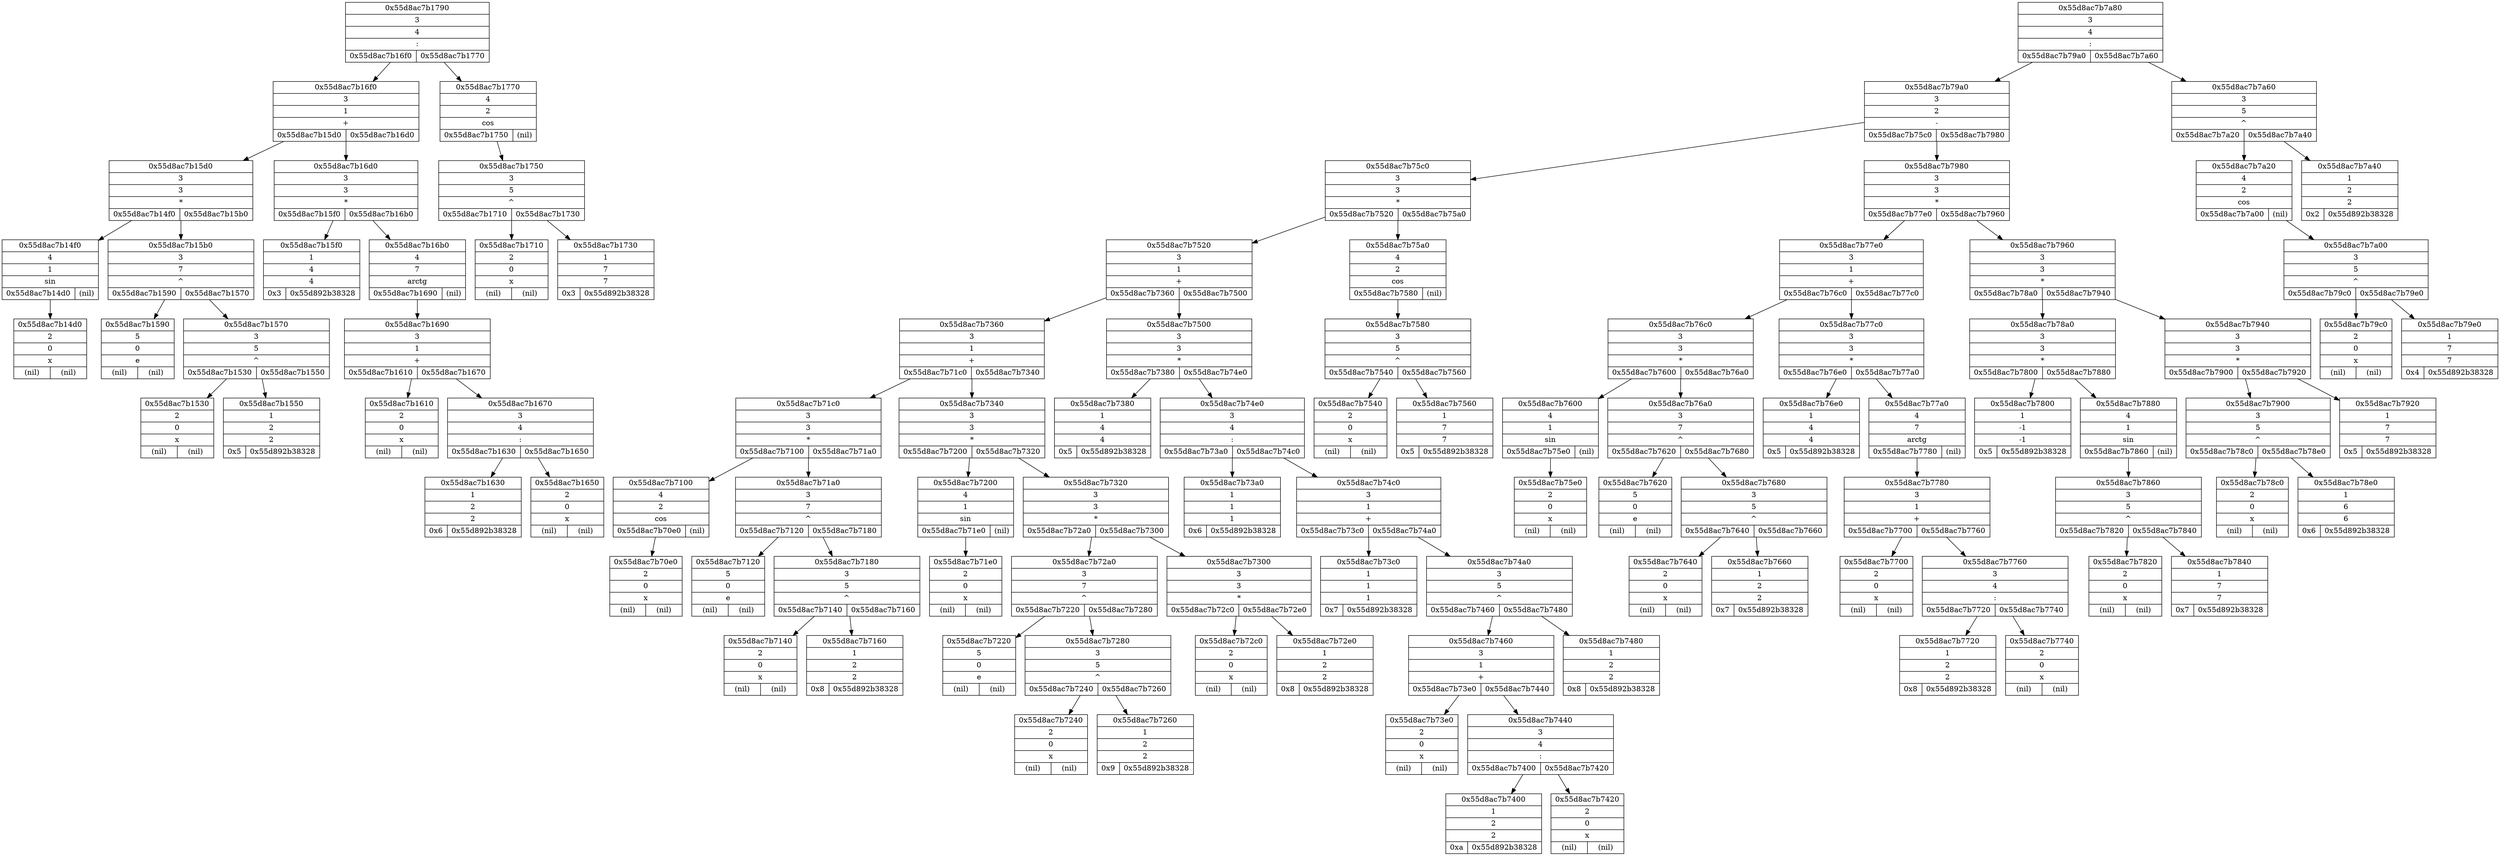 digraph G{
rankdir=HR;
node0x55d8ac7b1790 [shape=record, label = " {0x55d8ac7b1790 | 3 | 4 |  :|{0x55d8ac7b16f0 | 0x55d8ac7b1770}}", rang = 0]
node0x55d8ac7b16f0 [shape=record, label = " {0x55d8ac7b16f0 | 3 | 1 |  +|{0x55d8ac7b15d0 | 0x55d8ac7b16d0}}", rang = 1]
node0x55d8ac7b15d0 [shape=record, label = " {0x55d8ac7b15d0 | 3 | 3 |  *|{0x55d8ac7b14f0 | 0x55d8ac7b15b0}}", rang = 2]
node0x55d8ac7b14f0 [shape=record, label = " {0x55d8ac7b14f0 | 4 | 1 | sin|{0x55d8ac7b14d0 | (nil)}}", rang = 3]
node0x55d8ac7b14d0 [shape=record, label = " {0x55d8ac7b14d0 | 2 | 0 |  x|{(nil) | (nil)}}", rang = 4]
node0x55d8ac7b15b0 [shape=record, label = " {0x55d8ac7b15b0 | 3 | 7 |  ^|{0x55d8ac7b1590 | 0x55d8ac7b1570}}", rang = 3]
node0x55d8ac7b1590 [shape=record, label = " {0x55d8ac7b1590 | 5 | 0 |  e|{(nil) | (nil)}}", rang = 4]
node0x55d8ac7b1570 [shape=record, label = " {0x55d8ac7b1570 | 3 | 5 |  ^|{0x55d8ac7b1530 | 0x55d8ac7b1550}}", rang = 4]
node0x55d8ac7b1530 [shape=record, label = " {0x55d8ac7b1530 | 2 | 0 |  x|{(nil) | (nil)}}", rang = 5]
node0x55d8ac7b1550 [shape=record, label = " {0x55d8ac7b1550 | 1 | 2 |  2|{0x5 | 0x55d892b38328}}", rang = -1401193824]
node0x55d8ac7b16d0 [shape=record, label = " {0x55d8ac7b16d0 | 3 | 3 |  *|{0x55d8ac7b15f0 | 0x55d8ac7b16b0}}", rang = 2]
node0x55d8ac7b15f0 [shape=record, label = " {0x55d8ac7b15f0 | 1 | 4 |  4|{0x3 | 0x55d892b38328}}", rang = -1401193824]
node0x55d8ac7b16b0 [shape=record, label = " {0x55d8ac7b16b0 | 4 | 7 | arctg|{0x55d8ac7b1690 | (nil)}}", rang = 3]
node0x55d8ac7b1690 [shape=record, label = " {0x55d8ac7b1690 | 3 | 1 |  +|{0x55d8ac7b1610 | 0x55d8ac7b1670}}", rang = 4]
node0x55d8ac7b1610 [shape=record, label = " {0x55d8ac7b1610 | 2 | 0 |  x|{(nil) | (nil)}}", rang = 5]
node0x55d8ac7b1670 [shape=record, label = " {0x55d8ac7b1670 | 3 | 4 |  :|{0x55d8ac7b1630 | 0x55d8ac7b1650}}", rang = 5]
node0x55d8ac7b1630 [shape=record, label = " {0x55d8ac7b1630 | 1 | 2 |  2|{0x6 | 0x55d892b38328}}", rang = -1401193824]
node0x55d8ac7b1650 [shape=record, label = " {0x55d8ac7b1650 | 2 | 0 |  x|{(nil) | (nil)}}", rang = 6]
node0x55d8ac7b1770 [shape=record, label = " {0x55d8ac7b1770 | 4 | 2 | cos|{0x55d8ac7b1750 | (nil)}}", rang = 1]
node0x55d8ac7b1750 [shape=record, label = " {0x55d8ac7b1750 | 3 | 5 |  ^|{0x55d8ac7b1710 | 0x55d8ac7b1730}}", rang = 2]
node0x55d8ac7b1710 [shape=record, label = " {0x55d8ac7b1710 | 2 | 0 |  x|{(nil) | (nil)}}", rang = 3]
node0x55d8ac7b1730 [shape=record, label = " {0x55d8ac7b1730 | 1 | 7 |  7|{0x3 | 0x55d892b38328}}", rang = -1401193824]
node0x55d8ac7b7a80 [shape=record, label = " {0x55d8ac7b7a80 | 3 | 4 |  :|{0x55d8ac7b79a0 | 0x55d8ac7b7a60}}", rang = 0]
node0x55d8ac7b79a0 [shape=record, label = " {0x55d8ac7b79a0 | 3 | 2 |  -|{0x55d8ac7b75c0 | 0x55d8ac7b7980}}", rang = 1]
node0x55d8ac7b75c0 [shape=record, label = " {0x55d8ac7b75c0 | 3 | 3 |  *|{0x55d8ac7b7520 | 0x55d8ac7b75a0}}", rang = 2]
node0x55d8ac7b7520 [shape=record, label = " {0x55d8ac7b7520 | 3 | 1 |  +|{0x55d8ac7b7360 | 0x55d8ac7b7500}}", rang = 3]
node0x55d8ac7b7360 [shape=record, label = " {0x55d8ac7b7360 | 3 | 1 |  +|{0x55d8ac7b71c0 | 0x55d8ac7b7340}}", rang = 4]
node0x55d8ac7b71c0 [shape=record, label = " {0x55d8ac7b71c0 | 3 | 3 |  *|{0x55d8ac7b7100 | 0x55d8ac7b71a0}}", rang = 5]
node0x55d8ac7b7100 [shape=record, label = " {0x55d8ac7b7100 | 4 | 2 | cos|{0x55d8ac7b70e0 | (nil)}}", rang = 6]
node0x55d8ac7b70e0 [shape=record, label = " {0x55d8ac7b70e0 | 2 | 0 |  x|{(nil) | (nil)}}", rang = 7]
node0x55d8ac7b71a0 [shape=record, label = " {0x55d8ac7b71a0 | 3 | 7 |  ^|{0x55d8ac7b7120 | 0x55d8ac7b7180}}", rang = 6]
node0x55d8ac7b7120 [shape=record, label = " {0x55d8ac7b7120 | 5 | 0 |  e|{(nil) | (nil)}}", rang = 7]
node0x55d8ac7b7180 [shape=record, label = " {0x55d8ac7b7180 | 3 | 5 |  ^|{0x55d8ac7b7140 | 0x55d8ac7b7160}}", rang = 7]
node0x55d8ac7b7140 [shape=record, label = " {0x55d8ac7b7140 | 2 | 0 |  x|{(nil) | (nil)}}", rang = 8]
node0x55d8ac7b7160 [shape=record, label = " {0x55d8ac7b7160 | 1 | 2 |  2|{0x8 | 0x55d892b38328}}", rang = -1401193824]
node0x55d8ac7b7340 [shape=record, label = " {0x55d8ac7b7340 | 3 | 3 |  *|{0x55d8ac7b7200 | 0x55d8ac7b7320}}", rang = 5]
node0x55d8ac7b7200 [shape=record, label = " {0x55d8ac7b7200 | 4 | 1 | sin|{0x55d8ac7b71e0 | (nil)}}", rang = 6]
node0x55d8ac7b71e0 [shape=record, label = " {0x55d8ac7b71e0 | 2 | 0 |  x|{(nil) | (nil)}}", rang = 7]
node0x55d8ac7b7320 [shape=record, label = " {0x55d8ac7b7320 | 3 | 3 |  *|{0x55d8ac7b72a0 | 0x55d8ac7b7300}}", rang = 6]
node0x55d8ac7b72a0 [shape=record, label = " {0x55d8ac7b72a0 | 3 | 7 |  ^|{0x55d8ac7b7220 | 0x55d8ac7b7280}}", rang = 7]
node0x55d8ac7b7220 [shape=record, label = " {0x55d8ac7b7220 | 5 | 0 |  e|{(nil) | (nil)}}", rang = 8]
node0x55d8ac7b7280 [shape=record, label = " {0x55d8ac7b7280 | 3 | 5 |  ^|{0x55d8ac7b7240 | 0x55d8ac7b7260}}", rang = 8]
node0x55d8ac7b7240 [shape=record, label = " {0x55d8ac7b7240 | 2 | 0 |  x|{(nil) | (nil)}}", rang = 9]
node0x55d8ac7b7260 [shape=record, label = " {0x55d8ac7b7260 | 1 | 2 |  2|{0x9 | 0x55d892b38328}}", rang = -1401193824]
node0x55d8ac7b7300 [shape=record, label = " {0x55d8ac7b7300 | 3 | 3 |  *|{0x55d8ac7b72c0 | 0x55d8ac7b72e0}}", rang = 7]
node0x55d8ac7b72c0 [shape=record, label = " {0x55d8ac7b72c0 | 2 | 0 |  x|{(nil) | (nil)}}", rang = 8]
node0x55d8ac7b72e0 [shape=record, label = " {0x55d8ac7b72e0 | 1 | 2 |  2|{0x8 | 0x55d892b38328}}", rang = -1401193824]
node0x55d8ac7b7500 [shape=record, label = " {0x55d8ac7b7500 | 3 | 3 |  *|{0x55d8ac7b7380 | 0x55d8ac7b74e0}}", rang = 4]
node0x55d8ac7b7380 [shape=record, label = " {0x55d8ac7b7380 | 1 | 4 |  4|{0x5 | 0x55d892b38328}}", rang = -1401193824]
node0x55d8ac7b74e0 [shape=record, label = " {0x55d8ac7b74e0 | 3 | 4 |  :|{0x55d8ac7b73a0 | 0x55d8ac7b74c0}}", rang = 5]
node0x55d8ac7b73a0 [shape=record, label = " {0x55d8ac7b73a0 | 1 | 1 |  1|{0x6 | 0x55d892b38328}}", rang = -1401193824]
node0x55d8ac7b74c0 [shape=record, label = " {0x55d8ac7b74c0 | 3 | 1 |  +|{0x55d8ac7b73c0 | 0x55d8ac7b74a0}}", rang = 6]
node0x55d8ac7b73c0 [shape=record, label = " {0x55d8ac7b73c0 | 1 | 1 |  1|{0x7 | 0x55d892b38328}}", rang = -1401193824]
node0x55d8ac7b74a0 [shape=record, label = " {0x55d8ac7b74a0 | 3 | 5 |  ^|{0x55d8ac7b7460 | 0x55d8ac7b7480}}", rang = 7]
node0x55d8ac7b7460 [shape=record, label = " {0x55d8ac7b7460 | 3 | 1 |  +|{0x55d8ac7b73e0 | 0x55d8ac7b7440}}", rang = 8]
node0x55d8ac7b73e0 [shape=record, label = " {0x55d8ac7b73e0 | 2 | 0 |  x|{(nil) | (nil)}}", rang = 9]
node0x55d8ac7b7440 [shape=record, label = " {0x55d8ac7b7440 | 3 | 4 |  :|{0x55d8ac7b7400 | 0x55d8ac7b7420}}", rang = 9]
node0x55d8ac7b7400 [shape=record, label = " {0x55d8ac7b7400 | 1 | 2 |  2|{0xa | 0x55d892b38328}}", rang = -1401193824]
node0x55d8ac7b7420 [shape=record, label = " {0x55d8ac7b7420 | 2 | 0 |  x|{(nil) | (nil)}}", rang = 10]
node0x55d8ac7b7480 [shape=record, label = " {0x55d8ac7b7480 | 1 | 2 |  2|{0x8 | 0x55d892b38328}}", rang = -1401193824]
node0x55d8ac7b75a0 [shape=record, label = " {0x55d8ac7b75a0 | 4 | 2 | cos|{0x55d8ac7b7580 | (nil)}}", rang = 3]
node0x55d8ac7b7580 [shape=record, label = " {0x55d8ac7b7580 | 3 | 5 |  ^|{0x55d8ac7b7540 | 0x55d8ac7b7560}}", rang = 4]
node0x55d8ac7b7540 [shape=record, label = " {0x55d8ac7b7540 | 2 | 0 |  x|{(nil) | (nil)}}", rang = 5]
node0x55d8ac7b7560 [shape=record, label = " {0x55d8ac7b7560 | 1 | 7 |  7|{0x5 | 0x55d892b38328}}", rang = -1401193824]
node0x55d8ac7b7980 [shape=record, label = " {0x55d8ac7b7980 | 3 | 3 |  *|{0x55d8ac7b77e0 | 0x55d8ac7b7960}}", rang = 2]
node0x55d8ac7b77e0 [shape=record, label = " {0x55d8ac7b77e0 | 3 | 1 |  +|{0x55d8ac7b76c0 | 0x55d8ac7b77c0}}", rang = 3]
node0x55d8ac7b76c0 [shape=record, label = " {0x55d8ac7b76c0 | 3 | 3 |  *|{0x55d8ac7b7600 | 0x55d8ac7b76a0}}", rang = 4]
node0x55d8ac7b7600 [shape=record, label = " {0x55d8ac7b7600 | 4 | 1 | sin|{0x55d8ac7b75e0 | (nil)}}", rang = 5]
node0x55d8ac7b75e0 [shape=record, label = " {0x55d8ac7b75e0 | 2 | 0 |  x|{(nil) | (nil)}}", rang = 6]
node0x55d8ac7b76a0 [shape=record, label = " {0x55d8ac7b76a0 | 3 | 7 |  ^|{0x55d8ac7b7620 | 0x55d8ac7b7680}}", rang = 5]
node0x55d8ac7b7620 [shape=record, label = " {0x55d8ac7b7620 | 5 | 0 |  e|{(nil) | (nil)}}", rang = 6]
node0x55d8ac7b7680 [shape=record, label = " {0x55d8ac7b7680 | 3 | 5 |  ^|{0x55d8ac7b7640 | 0x55d8ac7b7660}}", rang = 6]
node0x55d8ac7b7640 [shape=record, label = " {0x55d8ac7b7640 | 2 | 0 |  x|{(nil) | (nil)}}", rang = 7]
node0x55d8ac7b7660 [shape=record, label = " {0x55d8ac7b7660 | 1 | 2 |  2|{0x7 | 0x55d892b38328}}", rang = -1401193824]
node0x55d8ac7b77c0 [shape=record, label = " {0x55d8ac7b77c0 | 3 | 3 |  *|{0x55d8ac7b76e0 | 0x55d8ac7b77a0}}", rang = 4]
node0x55d8ac7b76e0 [shape=record, label = " {0x55d8ac7b76e0 | 1 | 4 |  4|{0x5 | 0x55d892b38328}}", rang = -1401193824]
node0x55d8ac7b77a0 [shape=record, label = " {0x55d8ac7b77a0 | 4 | 7 | arctg|{0x55d8ac7b7780 | (nil)}}", rang = 5]
node0x55d8ac7b7780 [shape=record, label = " {0x55d8ac7b7780 | 3 | 1 |  +|{0x55d8ac7b7700 | 0x55d8ac7b7760}}", rang = 6]
node0x55d8ac7b7700 [shape=record, label = " {0x55d8ac7b7700 | 2 | 0 |  x|{(nil) | (nil)}}", rang = 7]
node0x55d8ac7b7760 [shape=record, label = " {0x55d8ac7b7760 | 3 | 4 |  :|{0x55d8ac7b7720 | 0x55d8ac7b7740}}", rang = 7]
node0x55d8ac7b7720 [shape=record, label = " {0x55d8ac7b7720 | 1 | 2 |  2|{0x8 | 0x55d892b38328}}", rang = -1401193824]
node0x55d8ac7b7740 [shape=record, label = " {0x55d8ac7b7740 | 2 | 0 |  x|{(nil) | (nil)}}", rang = 8]
node0x55d8ac7b7960 [shape=record, label = " {0x55d8ac7b7960 | 3 | 3 |  *|{0x55d8ac7b78a0 | 0x55d8ac7b7940}}", rang = 3]
node0x55d8ac7b78a0 [shape=record, label = " {0x55d8ac7b78a0 | 3 | 3 |  *|{0x55d8ac7b7800 | 0x55d8ac7b7880}}", rang = 4]
node0x55d8ac7b7800 [shape=record, label = " {0x55d8ac7b7800 | 1 | -1 |  -1|{0x5 | 0x55d892b38328}}", rang = -1401193824]
node0x55d8ac7b7880 [shape=record, label = " {0x55d8ac7b7880 | 4 | 1 | sin|{0x55d8ac7b7860 | (nil)}}", rang = 5]
node0x55d8ac7b7860 [shape=record, label = " {0x55d8ac7b7860 | 3 | 5 |  ^|{0x55d8ac7b7820 | 0x55d8ac7b7840}}", rang = 6]
node0x55d8ac7b7820 [shape=record, label = " {0x55d8ac7b7820 | 2 | 0 |  x|{(nil) | (nil)}}", rang = 7]
node0x55d8ac7b7840 [shape=record, label = " {0x55d8ac7b7840 | 1 | 7 |  7|{0x7 | 0x55d892b38328}}", rang = -1401193824]
node0x55d8ac7b7940 [shape=record, label = " {0x55d8ac7b7940 | 3 | 3 |  *|{0x55d8ac7b7900 | 0x55d8ac7b7920}}", rang = 4]
node0x55d8ac7b7900 [shape=record, label = " {0x55d8ac7b7900 | 3 | 5 |  ^|{0x55d8ac7b78c0 | 0x55d8ac7b78e0}}", rang = 5]
node0x55d8ac7b78c0 [shape=record, label = " {0x55d8ac7b78c0 | 2 | 0 |  x|{(nil) | (nil)}}", rang = 6]
node0x55d8ac7b78e0 [shape=record, label = " {0x55d8ac7b78e0 | 1 | 6 |  6|{0x6 | 0x55d892b38328}}", rang = -1401193824]
node0x55d8ac7b7920 [shape=record, label = " {0x55d8ac7b7920 | 1 | 7 |  7|{0x5 | 0x55d892b38328}}", rang = -1401193824]
node0x55d8ac7b7a60 [shape=record, label = " {0x55d8ac7b7a60 | 3 | 5 |  ^|{0x55d8ac7b7a20 | 0x55d8ac7b7a40}}", rang = 1]
node0x55d8ac7b7a20 [shape=record, label = " {0x55d8ac7b7a20 | 4 | 2 | cos|{0x55d8ac7b7a00 | (nil)}}", rang = 2]
node0x55d8ac7b7a00 [shape=record, label = " {0x55d8ac7b7a00 | 3 | 5 |  ^|{0x55d8ac7b79c0 | 0x55d8ac7b79e0}}", rang = 3]
node0x55d8ac7b79c0 [shape=record, label = " {0x55d8ac7b79c0 | 2 | 0 |  x|{(nil) | (nil)}}", rang = 4]
node0x55d8ac7b79e0 [shape=record, label = " {0x55d8ac7b79e0 | 1 | 7 |  7|{0x4 | 0x55d892b38328}}", rang = -1401193824]
node0x55d8ac7b7a40 [shape=record, label = " {0x55d8ac7b7a40 | 1 | 2 |  2|{0x2 | 0x55d892b38328}}", rang = -1401193824]
node0x55d8ac7b1790 -> node0x55d8ac7b16f0
node0x55d8ac7b1790 -> node0x55d8ac7b1770
node0x55d8ac7b16f0 -> node0x55d8ac7b15d0
node0x55d8ac7b16f0 -> node0x55d8ac7b16d0
node0x55d8ac7b15d0 -> node0x55d8ac7b14f0
node0x55d8ac7b15d0 -> node0x55d8ac7b15b0
node0x55d8ac7b14f0 -> node0x55d8ac7b14d0
node0x55d8ac7b15b0 -> node0x55d8ac7b1590
node0x55d8ac7b15b0 -> node0x55d8ac7b1570
node0x55d8ac7b1570 -> node0x55d8ac7b1530
node0x55d8ac7b1570 -> node0x55d8ac7b1550
node0x55d8ac7b16d0 -> node0x55d8ac7b15f0
node0x55d8ac7b16d0 -> node0x55d8ac7b16b0
node0x55d8ac7b16b0 -> node0x55d8ac7b1690
node0x55d8ac7b1690 -> node0x55d8ac7b1610
node0x55d8ac7b1690 -> node0x55d8ac7b1670
node0x55d8ac7b1670 -> node0x55d8ac7b1630
node0x55d8ac7b1670 -> node0x55d8ac7b1650
node0x55d8ac7b1770 -> node0x55d8ac7b1750
node0x55d8ac7b1750 -> node0x55d8ac7b1710
node0x55d8ac7b1750 -> node0x55d8ac7b1730
node0x55d8ac7b7a80 -> node0x55d8ac7b79a0
node0x55d8ac7b7a80 -> node0x55d8ac7b7a60
node0x55d8ac7b79a0 -> node0x55d8ac7b75c0
node0x55d8ac7b79a0 -> node0x55d8ac7b7980
node0x55d8ac7b75c0 -> node0x55d8ac7b7520
node0x55d8ac7b75c0 -> node0x55d8ac7b75a0
node0x55d8ac7b7520 -> node0x55d8ac7b7360
node0x55d8ac7b7520 -> node0x55d8ac7b7500
node0x55d8ac7b7360 -> node0x55d8ac7b71c0
node0x55d8ac7b7360 -> node0x55d8ac7b7340
node0x55d8ac7b71c0 -> node0x55d8ac7b7100
node0x55d8ac7b71c0 -> node0x55d8ac7b71a0
node0x55d8ac7b7100 -> node0x55d8ac7b70e0
node0x55d8ac7b71a0 -> node0x55d8ac7b7120
node0x55d8ac7b71a0 -> node0x55d8ac7b7180
node0x55d8ac7b7180 -> node0x55d8ac7b7140
node0x55d8ac7b7180 -> node0x55d8ac7b7160
node0x55d8ac7b7340 -> node0x55d8ac7b7200
node0x55d8ac7b7340 -> node0x55d8ac7b7320
node0x55d8ac7b7200 -> node0x55d8ac7b71e0
node0x55d8ac7b7320 -> node0x55d8ac7b72a0
node0x55d8ac7b7320 -> node0x55d8ac7b7300
node0x55d8ac7b72a0 -> node0x55d8ac7b7220
node0x55d8ac7b72a0 -> node0x55d8ac7b7280
node0x55d8ac7b7280 -> node0x55d8ac7b7240
node0x55d8ac7b7280 -> node0x55d8ac7b7260
node0x55d8ac7b7300 -> node0x55d8ac7b72c0
node0x55d8ac7b7300 -> node0x55d8ac7b72e0
node0x55d8ac7b7500 -> node0x55d8ac7b7380
node0x55d8ac7b7500 -> node0x55d8ac7b74e0
node0x55d8ac7b74e0 -> node0x55d8ac7b73a0
node0x55d8ac7b74e0 -> node0x55d8ac7b74c0
node0x55d8ac7b74c0 -> node0x55d8ac7b73c0
node0x55d8ac7b74c0 -> node0x55d8ac7b74a0
node0x55d8ac7b74a0 -> node0x55d8ac7b7460
node0x55d8ac7b74a0 -> node0x55d8ac7b7480
node0x55d8ac7b7460 -> node0x55d8ac7b73e0
node0x55d8ac7b7460 -> node0x55d8ac7b7440
node0x55d8ac7b7440 -> node0x55d8ac7b7400
node0x55d8ac7b7440 -> node0x55d8ac7b7420
node0x55d8ac7b75a0 -> node0x55d8ac7b7580
node0x55d8ac7b7580 -> node0x55d8ac7b7540
node0x55d8ac7b7580 -> node0x55d8ac7b7560
node0x55d8ac7b7980 -> node0x55d8ac7b77e0
node0x55d8ac7b7980 -> node0x55d8ac7b7960
node0x55d8ac7b77e0 -> node0x55d8ac7b76c0
node0x55d8ac7b77e0 -> node0x55d8ac7b77c0
node0x55d8ac7b76c0 -> node0x55d8ac7b7600
node0x55d8ac7b76c0 -> node0x55d8ac7b76a0
node0x55d8ac7b7600 -> node0x55d8ac7b75e0
node0x55d8ac7b76a0 -> node0x55d8ac7b7620
node0x55d8ac7b76a0 -> node0x55d8ac7b7680
node0x55d8ac7b7680 -> node0x55d8ac7b7640
node0x55d8ac7b7680 -> node0x55d8ac7b7660
node0x55d8ac7b77c0 -> node0x55d8ac7b76e0
node0x55d8ac7b77c0 -> node0x55d8ac7b77a0
node0x55d8ac7b77a0 -> node0x55d8ac7b7780
node0x55d8ac7b7780 -> node0x55d8ac7b7700
node0x55d8ac7b7780 -> node0x55d8ac7b7760
node0x55d8ac7b7760 -> node0x55d8ac7b7720
node0x55d8ac7b7760 -> node0x55d8ac7b7740
node0x55d8ac7b7960 -> node0x55d8ac7b78a0
node0x55d8ac7b7960 -> node0x55d8ac7b7940
node0x55d8ac7b78a0 -> node0x55d8ac7b7800
node0x55d8ac7b78a0 -> node0x55d8ac7b7880
node0x55d8ac7b7880 -> node0x55d8ac7b7860
node0x55d8ac7b7860 -> node0x55d8ac7b7820
node0x55d8ac7b7860 -> node0x55d8ac7b7840
node0x55d8ac7b7940 -> node0x55d8ac7b7900
node0x55d8ac7b7940 -> node0x55d8ac7b7920
node0x55d8ac7b7900 -> node0x55d8ac7b78c0
node0x55d8ac7b7900 -> node0x55d8ac7b78e0
node0x55d8ac7b7a60 -> node0x55d8ac7b7a20
node0x55d8ac7b7a60 -> node0x55d8ac7b7a40
node0x55d8ac7b7a20 -> node0x55d8ac7b7a00
node0x55d8ac7b7a00 -> node0x55d8ac7b79c0
node0x55d8ac7b7a00 -> node0x55d8ac7b79e0
}